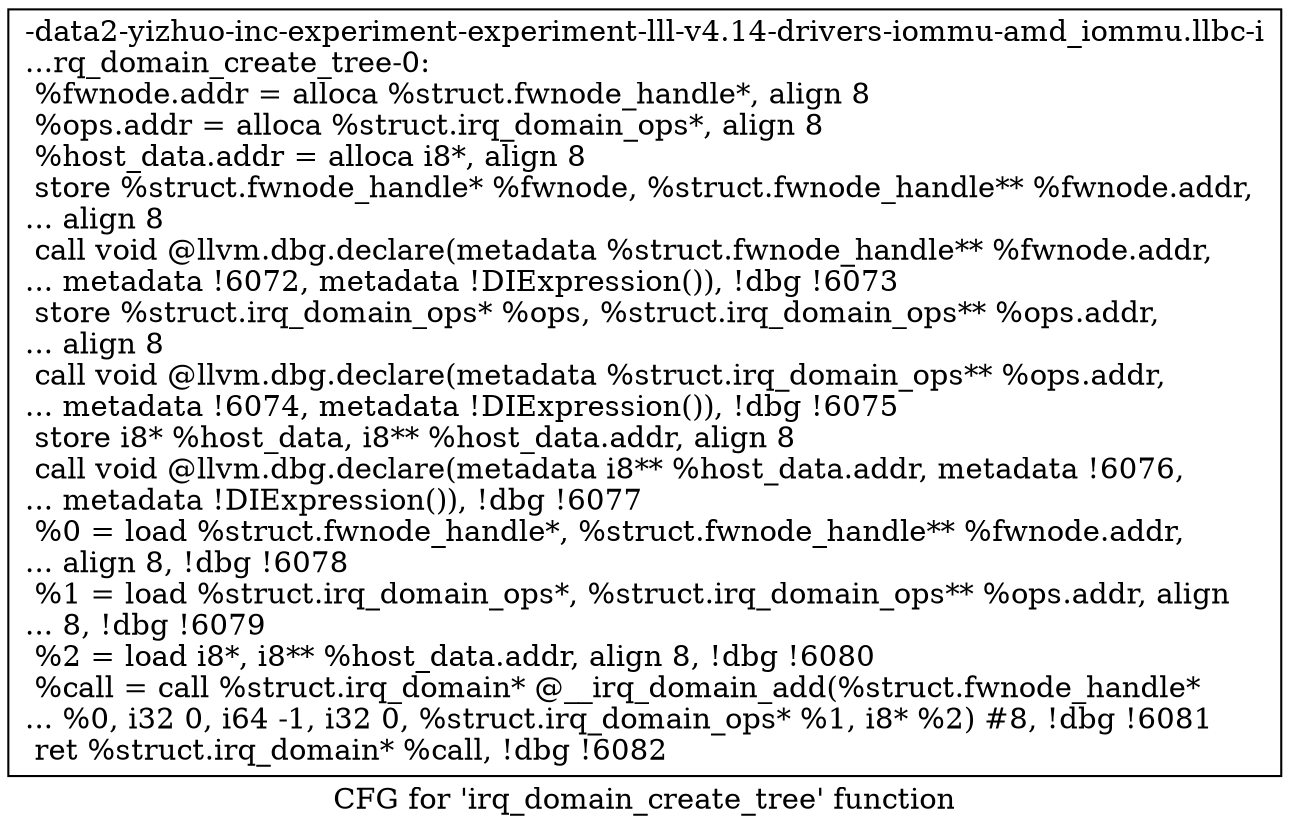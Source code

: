 digraph "CFG for 'irq_domain_create_tree' function" {
	label="CFG for 'irq_domain_create_tree' function";

	Node0x561b9471dec0 [shape=record,label="{-data2-yizhuo-inc-experiment-experiment-lll-v4.14-drivers-iommu-amd_iommu.llbc-i\l...rq_domain_create_tree-0:\l  %fwnode.addr = alloca %struct.fwnode_handle*, align 8\l  %ops.addr = alloca %struct.irq_domain_ops*, align 8\l  %host_data.addr = alloca i8*, align 8\l  store %struct.fwnode_handle* %fwnode, %struct.fwnode_handle** %fwnode.addr,\l... align 8\l  call void @llvm.dbg.declare(metadata %struct.fwnode_handle** %fwnode.addr,\l... metadata !6072, metadata !DIExpression()), !dbg !6073\l  store %struct.irq_domain_ops* %ops, %struct.irq_domain_ops** %ops.addr,\l... align 8\l  call void @llvm.dbg.declare(metadata %struct.irq_domain_ops** %ops.addr,\l... metadata !6074, metadata !DIExpression()), !dbg !6075\l  store i8* %host_data, i8** %host_data.addr, align 8\l  call void @llvm.dbg.declare(metadata i8** %host_data.addr, metadata !6076,\l... metadata !DIExpression()), !dbg !6077\l  %0 = load %struct.fwnode_handle*, %struct.fwnode_handle** %fwnode.addr,\l... align 8, !dbg !6078\l  %1 = load %struct.irq_domain_ops*, %struct.irq_domain_ops** %ops.addr, align\l... 8, !dbg !6079\l  %2 = load i8*, i8** %host_data.addr, align 8, !dbg !6080\l  %call = call %struct.irq_domain* @__irq_domain_add(%struct.fwnode_handle*\l... %0, i32 0, i64 -1, i32 0, %struct.irq_domain_ops* %1, i8* %2) #8, !dbg !6081\l  ret %struct.irq_domain* %call, !dbg !6082\l}"];
}

